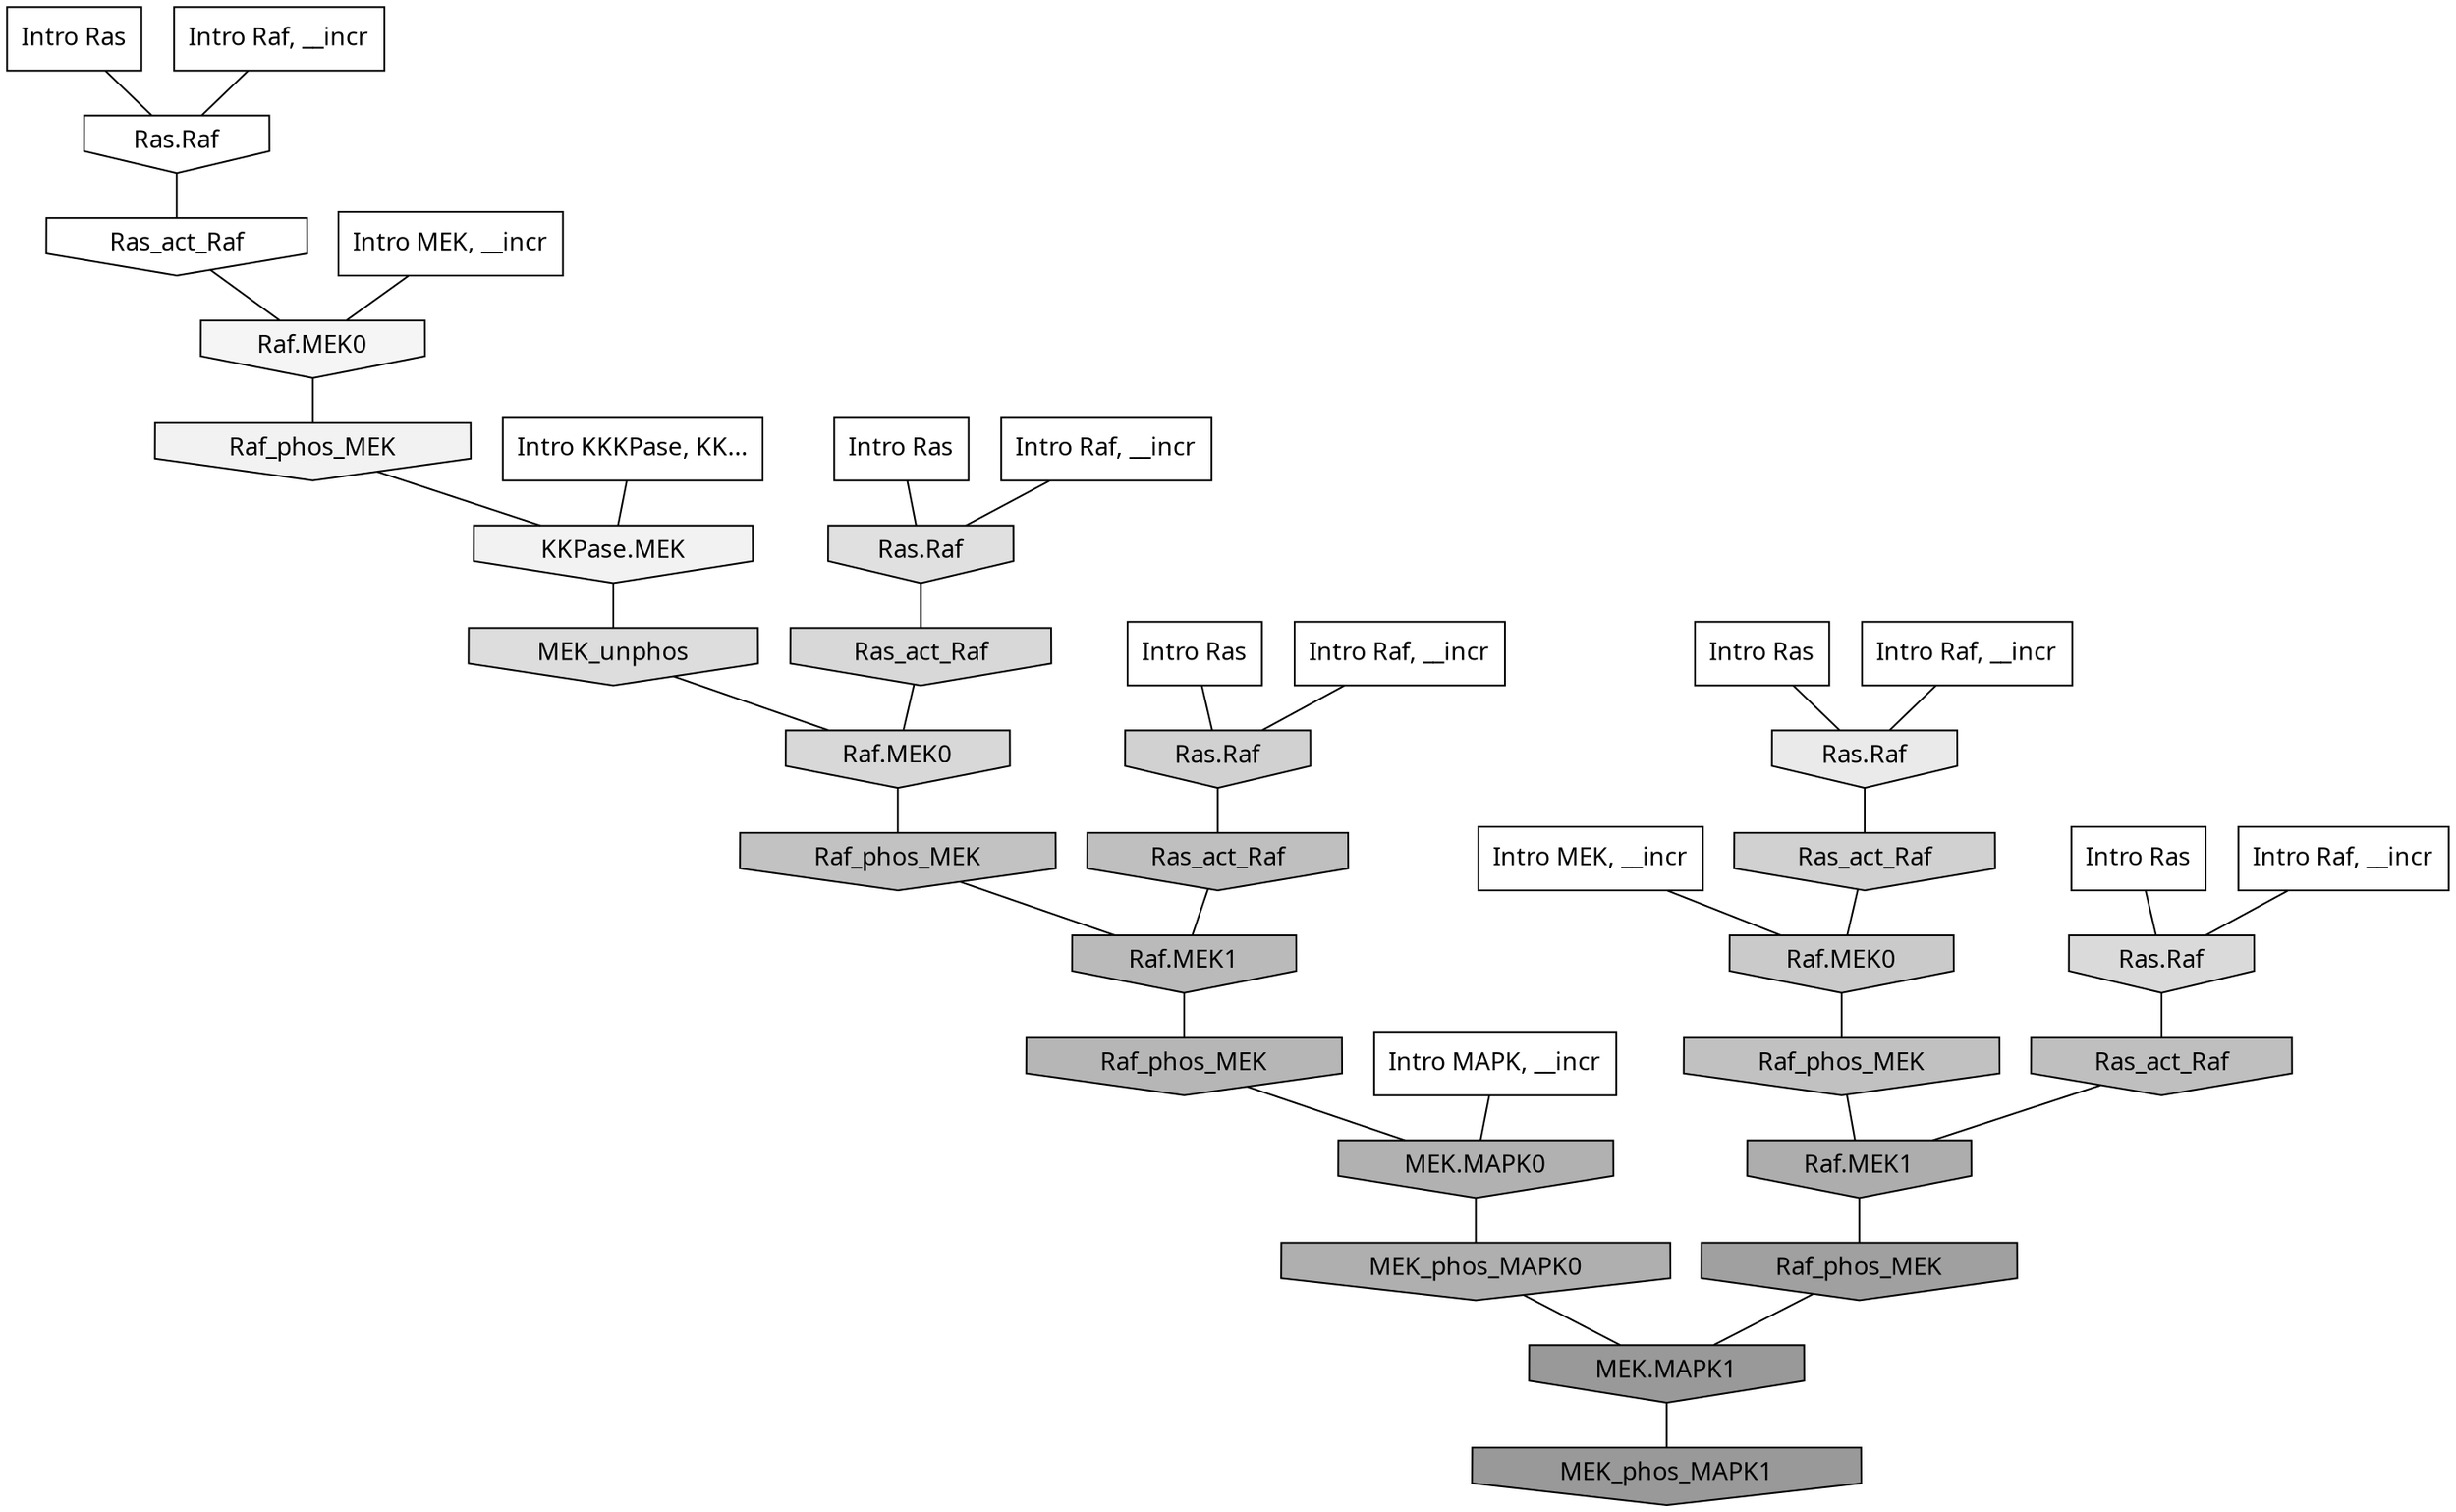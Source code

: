 digraph G{
  rankdir="TB";
  ranksep=0.30;
  node [fontname="CMU Serif"];
  edge [fontname="CMU Serif"];
  
  2 [label="Intro Ras", shape=rectangle, style=filled, fillcolor="0.000 0.000 1.000"]
  
  4 [label="Intro Ras", shape=rectangle, style=filled, fillcolor="0.000 0.000 1.000"]
  
  9 [label="Intro Ras", shape=rectangle, style=filled, fillcolor="0.000 0.000 1.000"]
  
  15 [label="Intro Ras", shape=rectangle, style=filled, fillcolor="0.000 0.000 1.000"]
  
  68 [label="Intro Ras", shape=rectangle, style=filled, fillcolor="0.000 0.000 1.000"]
  
  132 [label="Intro Raf, __incr", shape=rectangle, style=filled, fillcolor="0.000 0.000 1.000"]
  
  322 [label="Intro Raf, __incr", shape=rectangle, style=filled, fillcolor="0.000 0.000 1.000"]
  
  424 [label="Intro Raf, __incr", shape=rectangle, style=filled, fillcolor="0.000 0.000 1.000"]
  
  606 [label="Intro Raf, __incr", shape=rectangle, style=filled, fillcolor="0.000 0.000 1.000"]
  
  798 [label="Intro Raf, __incr", shape=rectangle, style=filled, fillcolor="0.000 0.000 1.000"]
  
  1331 [label="Intro MEK, __incr", shape=rectangle, style=filled, fillcolor="0.000 0.000 1.000"]
  
  1795 [label="Intro MEK, __incr", shape=rectangle, style=filled, fillcolor="0.000 0.000 1.000"]
  
  2870 [label="Intro MAPK, __incr", shape=rectangle, style=filled, fillcolor="0.000 0.000 1.000"]
  
  3183 [label="Intro KKKPase, KK...", shape=rectangle, style=filled, fillcolor="0.000 0.000 1.000"]
  
  3228 [label="Ras.Raf", shape=invhouse, style=filled, fillcolor="0.000 0.000 1.000"]
  
  3320 [label="Ras_act_Raf", shape=invhouse, style=filled, fillcolor="0.000 0.000 0.998"]
  
  3534 [label="Raf.MEK0", shape=invhouse, style=filled, fillcolor="0.000 0.000 0.960"]
  
  3637 [label="Raf_phos_MEK", shape=invhouse, style=filled, fillcolor="0.000 0.000 0.946"]
  
  3639 [label="KKPase.MEK", shape=invhouse, style=filled, fillcolor="0.000 0.000 0.946"]
  
  4002 [label="Ras.Raf", shape=invhouse, style=filled, fillcolor="0.000 0.000 0.915"]
  
  4497 [label="Ras.Raf", shape=invhouse, style=filled, fillcolor="0.000 0.000 0.876"]
  
  4623 [label="MEK_unphos", shape=invhouse, style=filled, fillcolor="0.000 0.000 0.865"]
  
  4790 [label="Ras.Raf", shape=invhouse, style=filled, fillcolor="0.000 0.000 0.855"]
  
  4935 [label="Ras_act_Raf", shape=invhouse, style=filled, fillcolor="0.000 0.000 0.844"]
  
  4937 [label="Raf.MEK0", shape=invhouse, style=filled, fillcolor="0.000 0.000 0.844"]
  
  5297 [label="Ras.Raf", shape=invhouse, style=filled, fillcolor="0.000 0.000 0.820"]
  
  5331 [label="Ras_act_Raf", shape=invhouse, style=filled, fillcolor="0.000 0.000 0.818"]
  
  5719 [label="Raf.MEK0", shape=invhouse, style=filled, fillcolor="0.000 0.000 0.791"]
  
  6273 [label="Raf_phos_MEK", shape=invhouse, style=filled, fillcolor="0.000 0.000 0.759"]
  
  6382 [label="Raf_phos_MEK", shape=invhouse, style=filled, fillcolor="0.000 0.000 0.754"]
  
  6512 [label="Ras_act_Raf", shape=invhouse, style=filled, fillcolor="0.000 0.000 0.748"]
  
  6547 [label="Ras_act_Raf", shape=invhouse, style=filled, fillcolor="0.000 0.000 0.747"]
  
  6966 [label="Raf.MEK1", shape=invhouse, style=filled, fillcolor="0.000 0.000 0.729"]
  
  7389 [label="Raf_phos_MEK", shape=invhouse, style=filled, fillcolor="0.000 0.000 0.713"]
  
  7938 [label="MEK.MAPK0", shape=invhouse, style=filled, fillcolor="0.000 0.000 0.693"]
  
  8227 [label="MEK_phos_MAPK0", shape=invhouse, style=filled, fillcolor="0.000 0.000 0.684"]
  
  8429 [label="Raf.MEK1", shape=invhouse, style=filled, fillcolor="0.000 0.000 0.677"]
  
  10138 [label="Raf_phos_MEK", shape=invhouse, style=filled, fillcolor="0.000 0.000 0.627"]
  
  11268 [label="MEK.MAPK1", shape=invhouse, style=filled, fillcolor="0.000 0.000 0.601"]
  
  11317 [label="MEK_phos_MAPK1", shape=invhouse, style=filled, fillcolor="0.000 0.000 0.600"]
  
  
  11268 -> 11317 [dir=none, color="0.000 0.000 0.000"] 
  10138 -> 11268 [dir=none, color="0.000 0.000 0.000"] 
  8429 -> 10138 [dir=none, color="0.000 0.000 0.000"] 
  8227 -> 11268 [dir=none, color="0.000 0.000 0.000"] 
  7938 -> 8227 [dir=none, color="0.000 0.000 0.000"] 
  7389 -> 7938 [dir=none, color="0.000 0.000 0.000"] 
  6966 -> 7389 [dir=none, color="0.000 0.000 0.000"] 
  6547 -> 8429 [dir=none, color="0.000 0.000 0.000"] 
  6512 -> 6966 [dir=none, color="0.000 0.000 0.000"] 
  6382 -> 8429 [dir=none, color="0.000 0.000 0.000"] 
  6273 -> 6966 [dir=none, color="0.000 0.000 0.000"] 
  5719 -> 6382 [dir=none, color="0.000 0.000 0.000"] 
  5331 -> 5719 [dir=none, color="0.000 0.000 0.000"] 
  5297 -> 6512 [dir=none, color="0.000 0.000 0.000"] 
  4937 -> 6273 [dir=none, color="0.000 0.000 0.000"] 
  4935 -> 4937 [dir=none, color="0.000 0.000 0.000"] 
  4790 -> 6547 [dir=none, color="0.000 0.000 0.000"] 
  4623 -> 4937 [dir=none, color="0.000 0.000 0.000"] 
  4497 -> 4935 [dir=none, color="0.000 0.000 0.000"] 
  4002 -> 5331 [dir=none, color="0.000 0.000 0.000"] 
  3639 -> 4623 [dir=none, color="0.000 0.000 0.000"] 
  3637 -> 3639 [dir=none, color="0.000 0.000 0.000"] 
  3534 -> 3637 [dir=none, color="0.000 0.000 0.000"] 
  3320 -> 3534 [dir=none, color="0.000 0.000 0.000"] 
  3228 -> 3320 [dir=none, color="0.000 0.000 0.000"] 
  3183 -> 3639 [dir=none, color="0.000 0.000 0.000"] 
  2870 -> 7938 [dir=none, color="0.000 0.000 0.000"] 
  1795 -> 3534 [dir=none, color="0.000 0.000 0.000"] 
  1331 -> 5719 [dir=none, color="0.000 0.000 0.000"] 
  798 -> 5297 [dir=none, color="0.000 0.000 0.000"] 
  606 -> 4790 [dir=none, color="0.000 0.000 0.000"] 
  424 -> 3228 [dir=none, color="0.000 0.000 0.000"] 
  322 -> 4002 [dir=none, color="0.000 0.000 0.000"] 
  132 -> 4497 [dir=none, color="0.000 0.000 0.000"] 
  68 -> 4002 [dir=none, color="0.000 0.000 0.000"] 
  15 -> 5297 [dir=none, color="0.000 0.000 0.000"] 
  9 -> 4790 [dir=none, color="0.000 0.000 0.000"] 
  4 -> 4497 [dir=none, color="0.000 0.000 0.000"] 
  2 -> 3228 [dir=none, color="0.000 0.000 0.000"] 
  
  }
